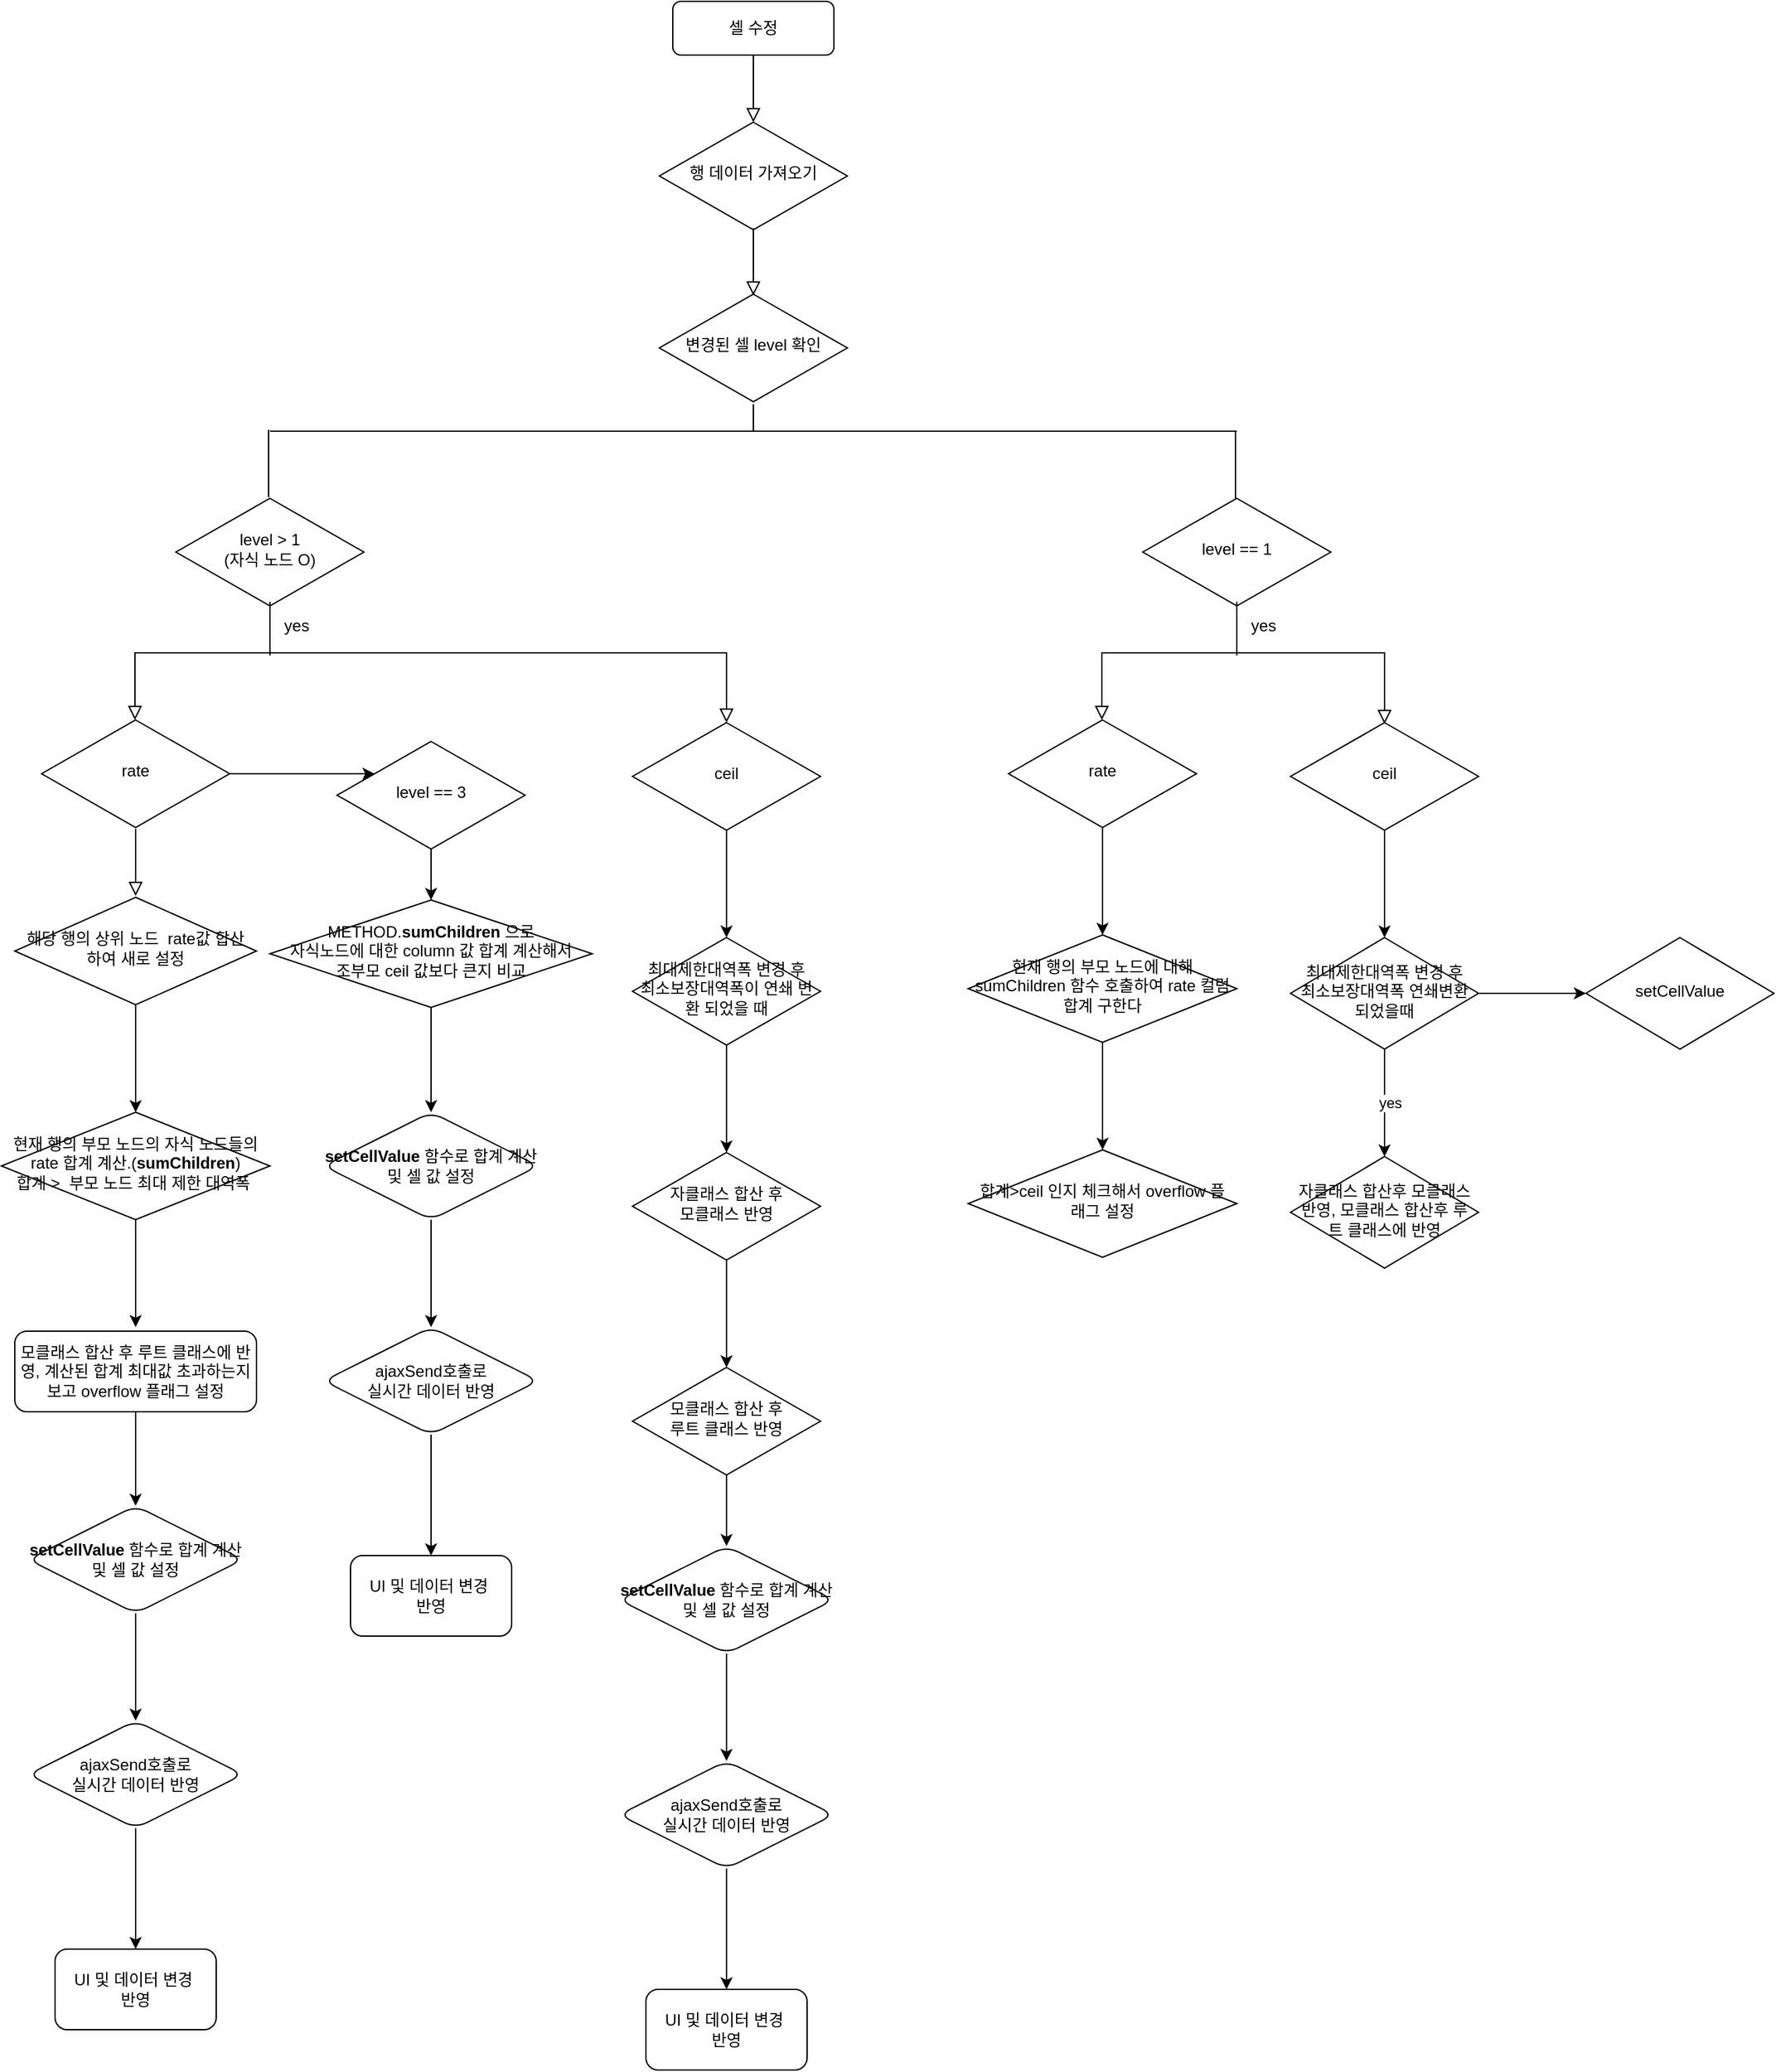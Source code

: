 <mxfile version="22.1.2" type="github">
  <diagram id="C5RBs43oDa-KdzZeNtuy" name="Page-1">
    <mxGraphModel dx="1504" dy="1079" grid="1" gridSize="10" guides="1" tooltips="1" connect="1" arrows="1" fold="1" page="1" pageScale="1" pageWidth="1654" pageHeight="2336" math="0" shadow="0">
      <root>
        <mxCell id="WIyWlLk6GJQsqaUBKTNV-0" />
        <mxCell id="WIyWlLk6GJQsqaUBKTNV-1" parent="WIyWlLk6GJQsqaUBKTNV-0" />
        <mxCell id="WIyWlLk6GJQsqaUBKTNV-2" value="" style="rounded=0;html=1;jettySize=auto;orthogonalLoop=1;fontSize=11;endArrow=block;endFill=0;endSize=8;strokeWidth=1;shadow=0;labelBackgroundColor=none;edgeStyle=orthogonalEdgeStyle;" parent="WIyWlLk6GJQsqaUBKTNV-1" source="WIyWlLk6GJQsqaUBKTNV-3" target="WIyWlLk6GJQsqaUBKTNV-6" edge="1">
          <mxGeometry relative="1" as="geometry" />
        </mxCell>
        <mxCell id="WIyWlLk6GJQsqaUBKTNV-3" value="셀 수정" style="rounded=1;whiteSpace=wrap;html=1;fontSize=12;glass=0;strokeWidth=1;shadow=0;" parent="WIyWlLk6GJQsqaUBKTNV-1" vertex="1">
          <mxGeometry x="730" y="50" width="120" height="40" as="geometry" />
        </mxCell>
        <mxCell id="WIyWlLk6GJQsqaUBKTNV-6" value="행 데이터 가져오기" style="rhombus;whiteSpace=wrap;html=1;shadow=0;fontFamily=Helvetica;fontSize=12;align=center;strokeWidth=1;spacing=6;spacingTop=-4;" parent="WIyWlLk6GJQsqaUBKTNV-1" vertex="1">
          <mxGeometry x="720" y="140" width="140" height="80" as="geometry" />
        </mxCell>
        <mxCell id="oHkGhMjI6xXn3DW6WMqZ-0" value="변경된 셀 level 확인" style="rhombus;whiteSpace=wrap;html=1;shadow=0;fontFamily=Helvetica;fontSize=12;align=center;strokeWidth=1;spacing=6;spacingTop=-4;" vertex="1" parent="WIyWlLk6GJQsqaUBKTNV-1">
          <mxGeometry x="720" y="268" width="140" height="80" as="geometry" />
        </mxCell>
        <mxCell id="oHkGhMjI6xXn3DW6WMqZ-1" value="" style="rounded=0;html=1;jettySize=auto;orthogonalLoop=1;fontSize=11;endArrow=block;endFill=0;endSize=8;strokeWidth=1;shadow=0;labelBackgroundColor=none;edgeStyle=orthogonalEdgeStyle;" edge="1" parent="WIyWlLk6GJQsqaUBKTNV-1">
          <mxGeometry relative="1" as="geometry">
            <mxPoint x="790" y="219" as="sourcePoint" />
            <mxPoint x="790" y="269" as="targetPoint" />
          </mxGeometry>
        </mxCell>
        <mxCell id="oHkGhMjI6xXn3DW6WMqZ-2" value="level &amp;gt; 1&lt;br&gt;(자식 노드 O)" style="rhombus;whiteSpace=wrap;html=1;shadow=0;fontFamily=Helvetica;fontSize=12;align=center;strokeWidth=1;spacing=6;spacingTop=-4;" vertex="1" parent="WIyWlLk6GJQsqaUBKTNV-1">
          <mxGeometry x="360" y="420" width="140" height="80" as="geometry" />
        </mxCell>
        <mxCell id="oHkGhMjI6xXn3DW6WMqZ-4" value="" style="rounded=0;html=1;jettySize=auto;orthogonalLoop=1;fontSize=11;endArrow=block;endFill=0;endSize=8;strokeWidth=1;shadow=0;labelBackgroundColor=none;edgeStyle=orthogonalEdgeStyle;exitX=1;exitY=0;exitDx=0;exitDy=0;" edge="1" parent="WIyWlLk6GJQsqaUBKTNV-1">
          <mxGeometry relative="1" as="geometry">
            <mxPoint x="430" y="535" as="sourcePoint" />
            <mxPoint x="329.5" y="585" as="targetPoint" />
            <Array as="points">
              <mxPoint x="330" y="535" />
            </Array>
          </mxGeometry>
        </mxCell>
        <mxCell id="oHkGhMjI6xXn3DW6WMqZ-130" value="" style="edgeStyle=orthogonalEdgeStyle;rounded=0;orthogonalLoop=1;jettySize=auto;html=1;" edge="1" parent="WIyWlLk6GJQsqaUBKTNV-1" source="oHkGhMjI6xXn3DW6WMqZ-5" target="oHkGhMjI6xXn3DW6WMqZ-62">
          <mxGeometry relative="1" as="geometry">
            <Array as="points">
              <mxPoint x="480" y="620" />
              <mxPoint x="480" y="620" />
            </Array>
          </mxGeometry>
        </mxCell>
        <mxCell id="oHkGhMjI6xXn3DW6WMqZ-5" value="rate" style="rhombus;whiteSpace=wrap;html=1;shadow=0;fontFamily=Helvetica;fontSize=12;align=center;strokeWidth=1;spacing=6;spacingTop=-4;" vertex="1" parent="WIyWlLk6GJQsqaUBKTNV-1">
          <mxGeometry x="260" y="585" width="140" height="80" as="geometry" />
        </mxCell>
        <mxCell id="oHkGhMjI6xXn3DW6WMqZ-6" value="yes" style="text;html=1;strokeColor=none;fillColor=none;align=center;verticalAlign=middle;whiteSpace=wrap;rounded=0;" vertex="1" parent="WIyWlLk6GJQsqaUBKTNV-1">
          <mxGeometry x="420" y="500" width="60" height="30" as="geometry" />
        </mxCell>
        <mxCell id="oHkGhMjI6xXn3DW6WMqZ-9" value="" style="rounded=0;html=1;jettySize=auto;orthogonalLoop=1;fontSize=11;endArrow=block;endFill=0;endSize=8;strokeWidth=1;shadow=0;labelBackgroundColor=none;edgeStyle=orthogonalEdgeStyle;exitX=0.5;exitY=1;exitDx=0;exitDy=0;entryX=0.5;entryY=0;entryDx=0;entryDy=0;" edge="1" parent="WIyWlLk6GJQsqaUBKTNV-1" target="oHkGhMjI6xXn3DW6WMqZ-10">
          <mxGeometry relative="1" as="geometry">
            <mxPoint x="430" y="535" as="sourcePoint" />
            <mxPoint x="750" y="580" as="targetPoint" />
            <Array as="points">
              <mxPoint x="770" y="535" />
            </Array>
          </mxGeometry>
        </mxCell>
        <mxCell id="oHkGhMjI6xXn3DW6WMqZ-132" value="" style="edgeStyle=orthogonalEdgeStyle;rounded=0;orthogonalLoop=1;jettySize=auto;html=1;" edge="1" parent="WIyWlLk6GJQsqaUBKTNV-1" source="oHkGhMjI6xXn3DW6WMqZ-10" target="oHkGhMjI6xXn3DW6WMqZ-131">
          <mxGeometry relative="1" as="geometry" />
        </mxCell>
        <mxCell id="oHkGhMjI6xXn3DW6WMqZ-10" value="ceil" style="rhombus;whiteSpace=wrap;html=1;shadow=0;fontFamily=Helvetica;fontSize=12;align=center;strokeWidth=1;spacing=6;spacingTop=-4;" vertex="1" parent="WIyWlLk6GJQsqaUBKTNV-1">
          <mxGeometry x="700" y="587" width="140" height="80" as="geometry" />
        </mxCell>
        <mxCell id="oHkGhMjI6xXn3DW6WMqZ-11" value="" style="endArrow=none;html=1;rounded=0;endSize=5;" edge="1" parent="WIyWlLk6GJQsqaUBKTNV-1">
          <mxGeometry width="50" height="50" relative="1" as="geometry">
            <mxPoint x="430" y="537" as="sourcePoint" />
            <mxPoint x="430" y="497" as="targetPoint" />
          </mxGeometry>
        </mxCell>
        <mxCell id="oHkGhMjI6xXn3DW6WMqZ-58" value="" style="endArrow=none;html=1;rounded=0;" edge="1" parent="WIyWlLk6GJQsqaUBKTNV-1">
          <mxGeometry width="50" height="50" relative="1" as="geometry">
            <mxPoint x="790" y="370" as="sourcePoint" />
            <mxPoint x="790" y="350" as="targetPoint" />
          </mxGeometry>
        </mxCell>
        <mxCell id="oHkGhMjI6xXn3DW6WMqZ-59" value="" style="endArrow=none;html=1;rounded=0;" edge="1" parent="WIyWlLk6GJQsqaUBKTNV-1">
          <mxGeometry width="50" height="50" relative="1" as="geometry">
            <mxPoint x="429" y="419" as="sourcePoint" />
            <mxPoint x="429" y="369" as="targetPoint" />
          </mxGeometry>
        </mxCell>
        <mxCell id="oHkGhMjI6xXn3DW6WMqZ-60" value="" style="endArrow=none;html=1;rounded=0;" edge="1" parent="WIyWlLk6GJQsqaUBKTNV-1">
          <mxGeometry width="50" height="50" relative="1" as="geometry">
            <mxPoint x="1149" y="420" as="sourcePoint" />
            <mxPoint x="1149" y="370" as="targetPoint" />
          </mxGeometry>
        </mxCell>
        <mxCell id="oHkGhMjI6xXn3DW6WMqZ-61" value="" style="endArrow=none;html=1;rounded=0;" edge="1" parent="WIyWlLk6GJQsqaUBKTNV-1">
          <mxGeometry width="50" height="50" relative="1" as="geometry">
            <mxPoint x="430" y="370" as="sourcePoint" />
            <mxPoint x="1150" y="370" as="targetPoint" />
          </mxGeometry>
        </mxCell>
        <mxCell id="oHkGhMjI6xXn3DW6WMqZ-92" value="" style="edgeStyle=orthogonalEdgeStyle;rounded=0;orthogonalLoop=1;jettySize=auto;html=1;" edge="1" parent="WIyWlLk6GJQsqaUBKTNV-1" source="oHkGhMjI6xXn3DW6WMqZ-62" target="oHkGhMjI6xXn3DW6WMqZ-64">
          <mxGeometry relative="1" as="geometry" />
        </mxCell>
        <mxCell id="oHkGhMjI6xXn3DW6WMqZ-62" value="level == 3" style="rhombus;whiteSpace=wrap;html=1;shadow=0;fontFamily=Helvetica;fontSize=12;align=center;strokeWidth=1;spacing=6;spacingTop=-4;" vertex="1" parent="WIyWlLk6GJQsqaUBKTNV-1">
          <mxGeometry x="480" y="601" width="140" height="80" as="geometry" />
        </mxCell>
        <mxCell id="oHkGhMjI6xXn3DW6WMqZ-95" value="" style="edgeStyle=orthogonalEdgeStyle;rounded=0;orthogonalLoop=1;jettySize=auto;html=1;" edge="1" parent="WIyWlLk6GJQsqaUBKTNV-1" source="oHkGhMjI6xXn3DW6WMqZ-64">
          <mxGeometry relative="1" as="geometry">
            <mxPoint x="550" y="877" as="targetPoint" />
          </mxGeometry>
        </mxCell>
        <mxCell id="oHkGhMjI6xXn3DW6WMqZ-64" value="METHOD.&lt;b&gt;sumChildren&lt;/b&gt; 으로 &lt;br&gt;자식노드에 대한 column 값 합계 계산해서 &lt;br&gt;조부모 ceil 값보다 큰지 비교" style="rhombus;whiteSpace=wrap;html=1;shadow=0;fontFamily=Helvetica;fontSize=12;align=center;strokeWidth=1;spacing=6;spacingTop=-4;" vertex="1" parent="WIyWlLk6GJQsqaUBKTNV-1">
          <mxGeometry x="430" y="719" width="240" height="80" as="geometry" />
        </mxCell>
        <mxCell id="oHkGhMjI6xXn3DW6WMqZ-69" value="level == 1" style="rhombus;whiteSpace=wrap;html=1;shadow=0;fontFamily=Helvetica;fontSize=12;align=center;strokeWidth=1;spacing=6;spacingTop=-4;" vertex="1" parent="WIyWlLk6GJQsqaUBKTNV-1">
          <mxGeometry x="1080" y="420" width="140" height="80" as="geometry" />
        </mxCell>
        <mxCell id="oHkGhMjI6xXn3DW6WMqZ-70" value="" style="rounded=0;html=1;jettySize=auto;orthogonalLoop=1;fontSize=11;endArrow=block;endFill=0;endSize=8;strokeWidth=1;shadow=0;labelBackgroundColor=none;edgeStyle=orthogonalEdgeStyle;exitX=1;exitY=0;exitDx=0;exitDy=0;" edge="1" parent="WIyWlLk6GJQsqaUBKTNV-1">
          <mxGeometry relative="1" as="geometry">
            <mxPoint x="1150" y="535" as="sourcePoint" />
            <mxPoint x="1049.5" y="585" as="targetPoint" />
            <Array as="points">
              <mxPoint x="1050" y="535" />
            </Array>
          </mxGeometry>
        </mxCell>
        <mxCell id="oHkGhMjI6xXn3DW6WMqZ-103" value="" style="edgeStyle=orthogonalEdgeStyle;rounded=0;orthogonalLoop=1;jettySize=auto;html=1;" edge="1" parent="WIyWlLk6GJQsqaUBKTNV-1" source="oHkGhMjI6xXn3DW6WMqZ-71" target="oHkGhMjI6xXn3DW6WMqZ-102">
          <mxGeometry relative="1" as="geometry" />
        </mxCell>
        <mxCell id="oHkGhMjI6xXn3DW6WMqZ-71" value="rate" style="rhombus;whiteSpace=wrap;html=1;shadow=0;fontFamily=Helvetica;fontSize=12;align=center;strokeWidth=1;spacing=6;spacingTop=-4;" vertex="1" parent="WIyWlLk6GJQsqaUBKTNV-1">
          <mxGeometry x="980" y="585" width="140" height="80" as="geometry" />
        </mxCell>
        <mxCell id="oHkGhMjI6xXn3DW6WMqZ-72" value="yes" style="text;html=1;strokeColor=none;fillColor=none;align=center;verticalAlign=middle;whiteSpace=wrap;rounded=0;" vertex="1" parent="WIyWlLk6GJQsqaUBKTNV-1">
          <mxGeometry x="1140" y="500" width="60" height="30" as="geometry" />
        </mxCell>
        <mxCell id="oHkGhMjI6xXn3DW6WMqZ-73" value="" style="rounded=0;html=1;jettySize=auto;orthogonalLoop=1;fontSize=11;endArrow=block;endFill=0;endSize=8;strokeWidth=1;shadow=0;labelBackgroundColor=none;edgeStyle=orthogonalEdgeStyle;exitX=0.5;exitY=1;exitDx=0;exitDy=0;" edge="1" parent="WIyWlLk6GJQsqaUBKTNV-1">
          <mxGeometry relative="1" as="geometry">
            <mxPoint x="1150" y="535" as="sourcePoint" />
            <mxPoint x="1260" y="588" as="targetPoint" />
            <Array as="points">
              <mxPoint x="1260" y="535" />
            </Array>
          </mxGeometry>
        </mxCell>
        <mxCell id="oHkGhMjI6xXn3DW6WMqZ-118" value="" style="edgeStyle=orthogonalEdgeStyle;rounded=0;orthogonalLoop=1;jettySize=auto;html=1;" edge="1" parent="WIyWlLk6GJQsqaUBKTNV-1" source="oHkGhMjI6xXn3DW6WMqZ-74" target="oHkGhMjI6xXn3DW6WMqZ-117">
          <mxGeometry relative="1" as="geometry" />
        </mxCell>
        <mxCell id="oHkGhMjI6xXn3DW6WMqZ-74" value="ceil" style="rhombus;whiteSpace=wrap;html=1;shadow=0;fontFamily=Helvetica;fontSize=12;align=center;strokeWidth=1;spacing=6;spacingTop=-4;" vertex="1" parent="WIyWlLk6GJQsqaUBKTNV-1">
          <mxGeometry x="1190" y="587" width="140" height="80" as="geometry" />
        </mxCell>
        <mxCell id="oHkGhMjI6xXn3DW6WMqZ-75" value="" style="endArrow=none;html=1;rounded=0;endSize=5;" edge="1" parent="WIyWlLk6GJQsqaUBKTNV-1">
          <mxGeometry width="50" height="50" relative="1" as="geometry">
            <mxPoint x="1150" y="537" as="sourcePoint" />
            <mxPoint x="1150" y="497" as="targetPoint" />
          </mxGeometry>
        </mxCell>
        <mxCell id="oHkGhMjI6xXn3DW6WMqZ-80" value="" style="rounded=0;html=1;jettySize=auto;orthogonalLoop=1;fontSize=11;endArrow=block;endFill=0;endSize=8;strokeWidth=1;shadow=0;labelBackgroundColor=none;edgeStyle=orthogonalEdgeStyle;" edge="1" parent="WIyWlLk6GJQsqaUBKTNV-1">
          <mxGeometry relative="1" as="geometry">
            <mxPoint x="330" y="666" as="sourcePoint" />
            <mxPoint x="330" y="716" as="targetPoint" />
          </mxGeometry>
        </mxCell>
        <mxCell id="oHkGhMjI6xXn3DW6WMqZ-144" value="" style="edgeStyle=orthogonalEdgeStyle;rounded=0;orthogonalLoop=1;jettySize=auto;html=1;" edge="1" parent="WIyWlLk6GJQsqaUBKTNV-1" source="oHkGhMjI6xXn3DW6WMqZ-83" target="oHkGhMjI6xXn3DW6WMqZ-143">
          <mxGeometry relative="1" as="geometry" />
        </mxCell>
        <mxCell id="oHkGhMjI6xXn3DW6WMqZ-83" value="모클래스 합산 후 루트 클래스에 반영, 계산된 합계 최대값 초과하는지 보고 overflow 플래그 설정" style="rounded=1;whiteSpace=wrap;html=1;" vertex="1" parent="WIyWlLk6GJQsqaUBKTNV-1">
          <mxGeometry x="240" y="1040" width="180" height="60" as="geometry" />
        </mxCell>
        <mxCell id="oHkGhMjI6xXn3DW6WMqZ-125" value="" style="edgeStyle=orthogonalEdgeStyle;rounded=0;orthogonalLoop=1;jettySize=auto;html=1;" edge="1" parent="WIyWlLk6GJQsqaUBKTNV-1" source="oHkGhMjI6xXn3DW6WMqZ-86" target="oHkGhMjI6xXn3DW6WMqZ-124">
          <mxGeometry relative="1" as="geometry" />
        </mxCell>
        <mxCell id="oHkGhMjI6xXn3DW6WMqZ-86" value="해당 행의 상위 노드&amp;nbsp; rate값 합산하여 새로 설정" style="rhombus;whiteSpace=wrap;html=1;shadow=0;fontFamily=Helvetica;fontSize=12;align=center;strokeWidth=1;spacing=6;spacingTop=-4;" vertex="1" parent="WIyWlLk6GJQsqaUBKTNV-1">
          <mxGeometry x="240" y="717" width="180" height="80" as="geometry" />
        </mxCell>
        <mxCell id="oHkGhMjI6xXn3DW6WMqZ-105" value="" style="edgeStyle=orthogonalEdgeStyle;rounded=0;orthogonalLoop=1;jettySize=auto;html=1;" edge="1" parent="WIyWlLk6GJQsqaUBKTNV-1" source="oHkGhMjI6xXn3DW6WMqZ-102" target="oHkGhMjI6xXn3DW6WMqZ-104">
          <mxGeometry relative="1" as="geometry" />
        </mxCell>
        <mxCell id="oHkGhMjI6xXn3DW6WMqZ-102" value="현재 행의 부모 노드에 대해 sumChildren 함수 호출하여 rate 컬럼 합계 구한다" style="rhombus;whiteSpace=wrap;html=1;shadow=0;fontFamily=Helvetica;fontSize=12;align=center;strokeWidth=1;spacing=6;spacingTop=-4;" vertex="1" parent="WIyWlLk6GJQsqaUBKTNV-1">
          <mxGeometry x="950" y="745" width="200" height="80" as="geometry" />
        </mxCell>
        <mxCell id="oHkGhMjI6xXn3DW6WMqZ-104" value="합계&amp;gt;ceil 인지 체크해서 overflow 플래그 설정" style="rhombus;whiteSpace=wrap;html=1;shadow=0;fontFamily=Helvetica;fontSize=12;align=center;strokeWidth=1;spacing=6;spacingTop=-4;" vertex="1" parent="WIyWlLk6GJQsqaUBKTNV-1">
          <mxGeometry x="950" y="905" width="200" height="80" as="geometry" />
        </mxCell>
        <mxCell id="oHkGhMjI6xXn3DW6WMqZ-120" value="" style="edgeStyle=orthogonalEdgeStyle;rounded=0;orthogonalLoop=1;jettySize=auto;html=1;" edge="1" parent="WIyWlLk6GJQsqaUBKTNV-1" source="oHkGhMjI6xXn3DW6WMqZ-117" target="oHkGhMjI6xXn3DW6WMqZ-119">
          <mxGeometry relative="1" as="geometry" />
        </mxCell>
        <mxCell id="oHkGhMjI6xXn3DW6WMqZ-121" value="yes" style="edgeLabel;html=1;align=center;verticalAlign=middle;resizable=0;points=[];" vertex="1" connectable="0" parent="oHkGhMjI6xXn3DW6WMqZ-120">
          <mxGeometry y="4" relative="1" as="geometry">
            <mxPoint as="offset" />
          </mxGeometry>
        </mxCell>
        <mxCell id="oHkGhMjI6xXn3DW6WMqZ-123" value="" style="edgeStyle=orthogonalEdgeStyle;rounded=0;orthogonalLoop=1;jettySize=auto;html=1;" edge="1" parent="WIyWlLk6GJQsqaUBKTNV-1" source="oHkGhMjI6xXn3DW6WMqZ-117" target="oHkGhMjI6xXn3DW6WMqZ-122">
          <mxGeometry relative="1" as="geometry" />
        </mxCell>
        <mxCell id="oHkGhMjI6xXn3DW6WMqZ-117" value="최대제한대역폭 변경 후 최소보장대역폭 연쇄변환되었을때" style="rhombus;whiteSpace=wrap;html=1;shadow=0;fontFamily=Helvetica;fontSize=12;align=center;strokeWidth=1;spacing=6;spacingTop=-4;" vertex="1" parent="WIyWlLk6GJQsqaUBKTNV-1">
          <mxGeometry x="1190" y="747" width="140" height="83" as="geometry" />
        </mxCell>
        <mxCell id="oHkGhMjI6xXn3DW6WMqZ-119" value="자클래스 합산후 모클래스 반영, 모클래스 합산후 루트 클래스에 반영" style="rhombus;whiteSpace=wrap;html=1;shadow=0;fontFamily=Helvetica;fontSize=12;align=center;strokeWidth=1;spacing=6;spacingTop=-4;" vertex="1" parent="WIyWlLk6GJQsqaUBKTNV-1">
          <mxGeometry x="1190" y="910" width="140" height="83" as="geometry" />
        </mxCell>
        <mxCell id="oHkGhMjI6xXn3DW6WMqZ-122" value="setCellValue" style="rhombus;whiteSpace=wrap;html=1;shadow=0;fontFamily=Helvetica;fontSize=12;align=center;strokeWidth=1;spacing=6;spacingTop=-4;" vertex="1" parent="WIyWlLk6GJQsqaUBKTNV-1">
          <mxGeometry x="1410" y="747" width="140" height="83" as="geometry" />
        </mxCell>
        <mxCell id="oHkGhMjI6xXn3DW6WMqZ-127" value="" style="edgeStyle=orthogonalEdgeStyle;rounded=0;orthogonalLoop=1;jettySize=auto;html=1;" edge="1" parent="WIyWlLk6GJQsqaUBKTNV-1" source="oHkGhMjI6xXn3DW6WMqZ-124">
          <mxGeometry relative="1" as="geometry">
            <mxPoint x="330" y="1037" as="targetPoint" />
          </mxGeometry>
        </mxCell>
        <mxCell id="oHkGhMjI6xXn3DW6WMqZ-124" value="현재 행의 부모 노드의 자식 노드들의 rate 합계 계산.(&lt;b&gt;sumChildren&lt;/b&gt;)&lt;br&gt;합계 &amp;gt;&amp;nbsp; 부모 노드 최대 제한 대역폭&amp;nbsp;" style="rhombus;whiteSpace=wrap;html=1;shadow=0;fontFamily=Helvetica;fontSize=12;align=center;strokeWidth=1;spacing=6;spacingTop=-4;" vertex="1" parent="WIyWlLk6GJQsqaUBKTNV-1">
          <mxGeometry x="230" y="877" width="200" height="80" as="geometry" />
        </mxCell>
        <mxCell id="oHkGhMjI6xXn3DW6WMqZ-134" value="" style="edgeStyle=orthogonalEdgeStyle;rounded=0;orthogonalLoop=1;jettySize=auto;html=1;" edge="1" parent="WIyWlLk6GJQsqaUBKTNV-1" source="oHkGhMjI6xXn3DW6WMqZ-131" target="oHkGhMjI6xXn3DW6WMqZ-133">
          <mxGeometry relative="1" as="geometry" />
        </mxCell>
        <mxCell id="oHkGhMjI6xXn3DW6WMqZ-131" value="최대제한대역폭 변경 후 최소보장대역폭이 연쇄 변환 되었을 때" style="rhombus;whiteSpace=wrap;html=1;shadow=0;fontFamily=Helvetica;fontSize=12;align=center;strokeWidth=1;spacing=6;spacingTop=-4;" vertex="1" parent="WIyWlLk6GJQsqaUBKTNV-1">
          <mxGeometry x="700" y="747" width="140" height="80" as="geometry" />
        </mxCell>
        <mxCell id="oHkGhMjI6xXn3DW6WMqZ-136" value="" style="edgeStyle=orthogonalEdgeStyle;rounded=0;orthogonalLoop=1;jettySize=auto;html=1;" edge="1" parent="WIyWlLk6GJQsqaUBKTNV-1" source="oHkGhMjI6xXn3DW6WMqZ-133" target="oHkGhMjI6xXn3DW6WMqZ-135">
          <mxGeometry relative="1" as="geometry" />
        </mxCell>
        <mxCell id="oHkGhMjI6xXn3DW6WMqZ-133" value="자클래스 합산 후 &lt;br&gt;모클래스 반영" style="rhombus;whiteSpace=wrap;html=1;shadow=0;fontFamily=Helvetica;fontSize=12;align=center;strokeWidth=1;spacing=6;spacingTop=-4;" vertex="1" parent="WIyWlLk6GJQsqaUBKTNV-1">
          <mxGeometry x="700" y="907" width="140" height="80" as="geometry" />
        </mxCell>
        <mxCell id="oHkGhMjI6xXn3DW6WMqZ-160" value="" style="edgeStyle=orthogonalEdgeStyle;rounded=0;orthogonalLoop=1;jettySize=auto;html=1;" edge="1" parent="WIyWlLk6GJQsqaUBKTNV-1" source="oHkGhMjI6xXn3DW6WMqZ-135" target="oHkGhMjI6xXn3DW6WMqZ-156">
          <mxGeometry relative="1" as="geometry" />
        </mxCell>
        <mxCell id="oHkGhMjI6xXn3DW6WMqZ-135" value="모클래스 합산 후 &lt;br&gt;루트 클래스 반영" style="rhombus;whiteSpace=wrap;html=1;shadow=0;fontFamily=Helvetica;fontSize=12;align=center;strokeWidth=1;spacing=6;spacingTop=-4;" vertex="1" parent="WIyWlLk6GJQsqaUBKTNV-1">
          <mxGeometry x="700" y="1067" width="140" height="80" as="geometry" />
        </mxCell>
        <mxCell id="oHkGhMjI6xXn3DW6WMqZ-146" value="" style="edgeStyle=orthogonalEdgeStyle;rounded=0;orthogonalLoop=1;jettySize=auto;html=1;" edge="1" parent="WIyWlLk6GJQsqaUBKTNV-1" source="oHkGhMjI6xXn3DW6WMqZ-143" target="oHkGhMjI6xXn3DW6WMqZ-145">
          <mxGeometry relative="1" as="geometry" />
        </mxCell>
        <mxCell id="oHkGhMjI6xXn3DW6WMqZ-143" value="&lt;b&gt;setCellValue&lt;/b&gt; 함수로 합계 계산 및 셀 값 설정" style="rhombus;whiteSpace=wrap;html=1;rounded=1;" vertex="1" parent="WIyWlLk6GJQsqaUBKTNV-1">
          <mxGeometry x="250" y="1170" width="160" height="80" as="geometry" />
        </mxCell>
        <mxCell id="oHkGhMjI6xXn3DW6WMqZ-149" value="" style="edgeStyle=orthogonalEdgeStyle;rounded=0;orthogonalLoop=1;jettySize=auto;html=1;" edge="1" parent="WIyWlLk6GJQsqaUBKTNV-1" source="oHkGhMjI6xXn3DW6WMqZ-145" target="oHkGhMjI6xXn3DW6WMqZ-148">
          <mxGeometry relative="1" as="geometry" />
        </mxCell>
        <mxCell id="oHkGhMjI6xXn3DW6WMqZ-145" value="ajaxSend호출로&lt;br&gt;실시간 데이터 반영" style="rhombus;whiteSpace=wrap;html=1;rounded=1;" vertex="1" parent="WIyWlLk6GJQsqaUBKTNV-1">
          <mxGeometry x="250" y="1330" width="160" height="80" as="geometry" />
        </mxCell>
        <mxCell id="oHkGhMjI6xXn3DW6WMqZ-148" value="UI 및 데이터 변경&amp;nbsp;&lt;br&gt;반영" style="rounded=1;whiteSpace=wrap;html=1;" vertex="1" parent="WIyWlLk6GJQsqaUBKTNV-1">
          <mxGeometry x="270" y="1500" width="120" height="60" as="geometry" />
        </mxCell>
        <mxCell id="oHkGhMjI6xXn3DW6WMqZ-150" value="" style="edgeStyle=orthogonalEdgeStyle;rounded=0;orthogonalLoop=1;jettySize=auto;html=1;" edge="1" parent="WIyWlLk6GJQsqaUBKTNV-1" source="oHkGhMjI6xXn3DW6WMqZ-151" target="oHkGhMjI6xXn3DW6WMqZ-153">
          <mxGeometry relative="1" as="geometry" />
        </mxCell>
        <mxCell id="oHkGhMjI6xXn3DW6WMqZ-151" value="&lt;b&gt;setCellValue&lt;/b&gt; 함수로 합계 계산 및 셀 값 설정" style="rhombus;whiteSpace=wrap;html=1;rounded=1;" vertex="1" parent="WIyWlLk6GJQsqaUBKTNV-1">
          <mxGeometry x="470" y="877" width="160" height="80" as="geometry" />
        </mxCell>
        <mxCell id="oHkGhMjI6xXn3DW6WMqZ-152" value="" style="edgeStyle=orthogonalEdgeStyle;rounded=0;orthogonalLoop=1;jettySize=auto;html=1;" edge="1" parent="WIyWlLk6GJQsqaUBKTNV-1" source="oHkGhMjI6xXn3DW6WMqZ-153" target="oHkGhMjI6xXn3DW6WMqZ-154">
          <mxGeometry relative="1" as="geometry" />
        </mxCell>
        <mxCell id="oHkGhMjI6xXn3DW6WMqZ-153" value="ajaxSend호출로&lt;br&gt;실시간 데이터 반영" style="rhombus;whiteSpace=wrap;html=1;rounded=1;" vertex="1" parent="WIyWlLk6GJQsqaUBKTNV-1">
          <mxGeometry x="470" y="1037" width="160" height="80" as="geometry" />
        </mxCell>
        <mxCell id="oHkGhMjI6xXn3DW6WMqZ-154" value="UI 및 데이터 변경&amp;nbsp;&lt;br&gt;반영" style="rounded=1;whiteSpace=wrap;html=1;" vertex="1" parent="WIyWlLk6GJQsqaUBKTNV-1">
          <mxGeometry x="490" y="1207" width="120" height="60" as="geometry" />
        </mxCell>
        <mxCell id="oHkGhMjI6xXn3DW6WMqZ-155" value="" style="edgeStyle=orthogonalEdgeStyle;rounded=0;orthogonalLoop=1;jettySize=auto;html=1;" edge="1" parent="WIyWlLk6GJQsqaUBKTNV-1" source="oHkGhMjI6xXn3DW6WMqZ-156" target="oHkGhMjI6xXn3DW6WMqZ-158">
          <mxGeometry relative="1" as="geometry" />
        </mxCell>
        <mxCell id="oHkGhMjI6xXn3DW6WMqZ-156" value="&lt;b&gt;setCellValue&lt;/b&gt; 함수로 합계 계산 및 셀 값 설정" style="rhombus;whiteSpace=wrap;html=1;rounded=1;" vertex="1" parent="WIyWlLk6GJQsqaUBKTNV-1">
          <mxGeometry x="690" y="1200" width="160" height="80" as="geometry" />
        </mxCell>
        <mxCell id="oHkGhMjI6xXn3DW6WMqZ-157" value="" style="edgeStyle=orthogonalEdgeStyle;rounded=0;orthogonalLoop=1;jettySize=auto;html=1;" edge="1" parent="WIyWlLk6GJQsqaUBKTNV-1" source="oHkGhMjI6xXn3DW6WMqZ-158" target="oHkGhMjI6xXn3DW6WMqZ-159">
          <mxGeometry relative="1" as="geometry" />
        </mxCell>
        <mxCell id="oHkGhMjI6xXn3DW6WMqZ-158" value="ajaxSend호출로&lt;br&gt;실시간 데이터 반영" style="rhombus;whiteSpace=wrap;html=1;rounded=1;" vertex="1" parent="WIyWlLk6GJQsqaUBKTNV-1">
          <mxGeometry x="690" y="1360" width="160" height="80" as="geometry" />
        </mxCell>
        <mxCell id="oHkGhMjI6xXn3DW6WMqZ-159" value="UI 및 데이터 변경&amp;nbsp;&lt;br&gt;반영" style="rounded=1;whiteSpace=wrap;html=1;" vertex="1" parent="WIyWlLk6GJQsqaUBKTNV-1">
          <mxGeometry x="710" y="1530" width="120" height="60" as="geometry" />
        </mxCell>
      </root>
    </mxGraphModel>
  </diagram>
</mxfile>
